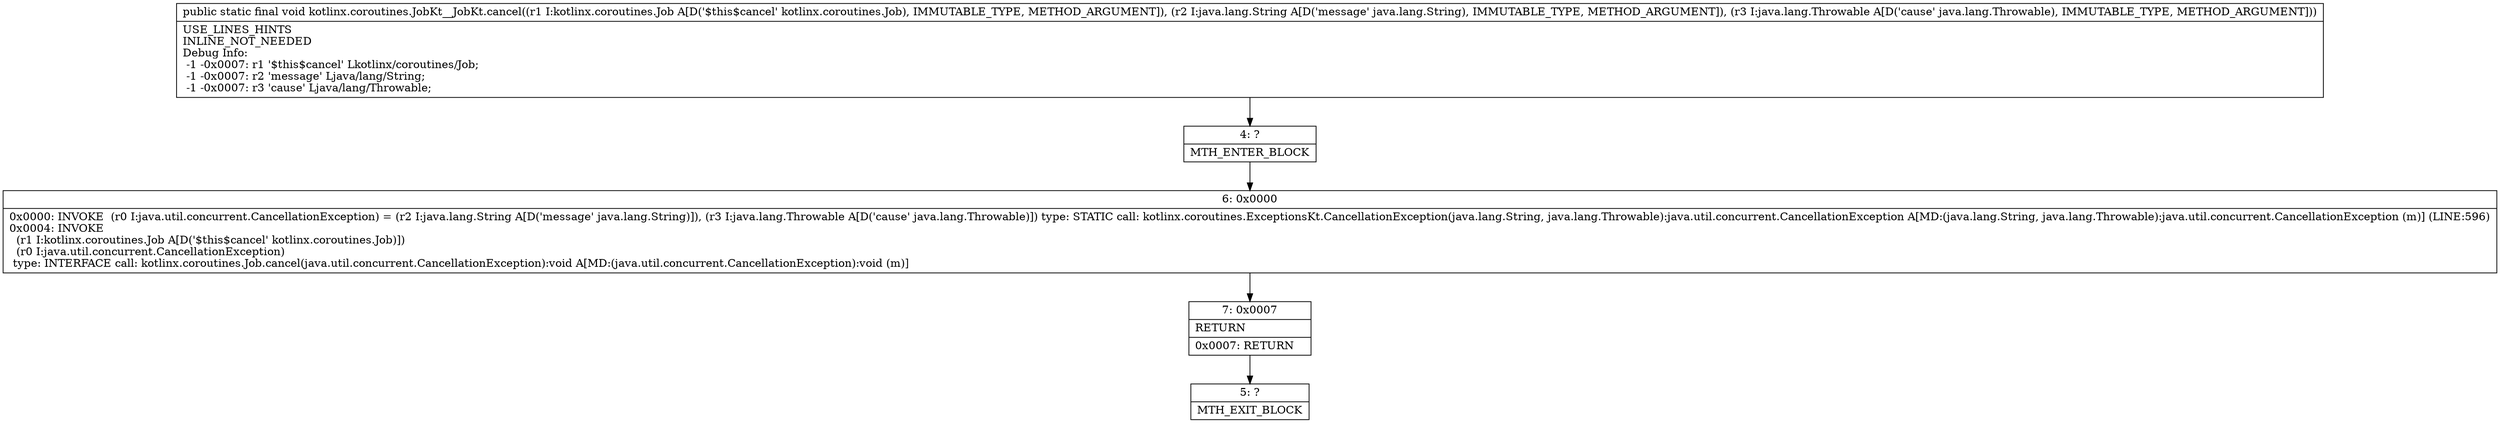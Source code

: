 digraph "CFG forkotlinx.coroutines.JobKt__JobKt.cancel(Lkotlinx\/coroutines\/Job;Ljava\/lang\/String;Ljava\/lang\/Throwable;)V" {
Node_4 [shape=record,label="{4\:\ ?|MTH_ENTER_BLOCK\l}"];
Node_6 [shape=record,label="{6\:\ 0x0000|0x0000: INVOKE  (r0 I:java.util.concurrent.CancellationException) = (r2 I:java.lang.String A[D('message' java.lang.String)]), (r3 I:java.lang.Throwable A[D('cause' java.lang.Throwable)]) type: STATIC call: kotlinx.coroutines.ExceptionsKt.CancellationException(java.lang.String, java.lang.Throwable):java.util.concurrent.CancellationException A[MD:(java.lang.String, java.lang.Throwable):java.util.concurrent.CancellationException (m)] (LINE:596)\l0x0004: INVOKE  \l  (r1 I:kotlinx.coroutines.Job A[D('$this$cancel' kotlinx.coroutines.Job)])\l  (r0 I:java.util.concurrent.CancellationException)\l type: INTERFACE call: kotlinx.coroutines.Job.cancel(java.util.concurrent.CancellationException):void A[MD:(java.util.concurrent.CancellationException):void (m)]\l}"];
Node_7 [shape=record,label="{7\:\ 0x0007|RETURN\l|0x0007: RETURN   \l}"];
Node_5 [shape=record,label="{5\:\ ?|MTH_EXIT_BLOCK\l}"];
MethodNode[shape=record,label="{public static final void kotlinx.coroutines.JobKt__JobKt.cancel((r1 I:kotlinx.coroutines.Job A[D('$this$cancel' kotlinx.coroutines.Job), IMMUTABLE_TYPE, METHOD_ARGUMENT]), (r2 I:java.lang.String A[D('message' java.lang.String), IMMUTABLE_TYPE, METHOD_ARGUMENT]), (r3 I:java.lang.Throwable A[D('cause' java.lang.Throwable), IMMUTABLE_TYPE, METHOD_ARGUMENT]))  | USE_LINES_HINTS\lINLINE_NOT_NEEDED\lDebug Info:\l  \-1 \-0x0007: r1 '$this$cancel' Lkotlinx\/coroutines\/Job;\l  \-1 \-0x0007: r2 'message' Ljava\/lang\/String;\l  \-1 \-0x0007: r3 'cause' Ljava\/lang\/Throwable;\l}"];
MethodNode -> Node_4;Node_4 -> Node_6;
Node_6 -> Node_7;
Node_7 -> Node_5;
}

